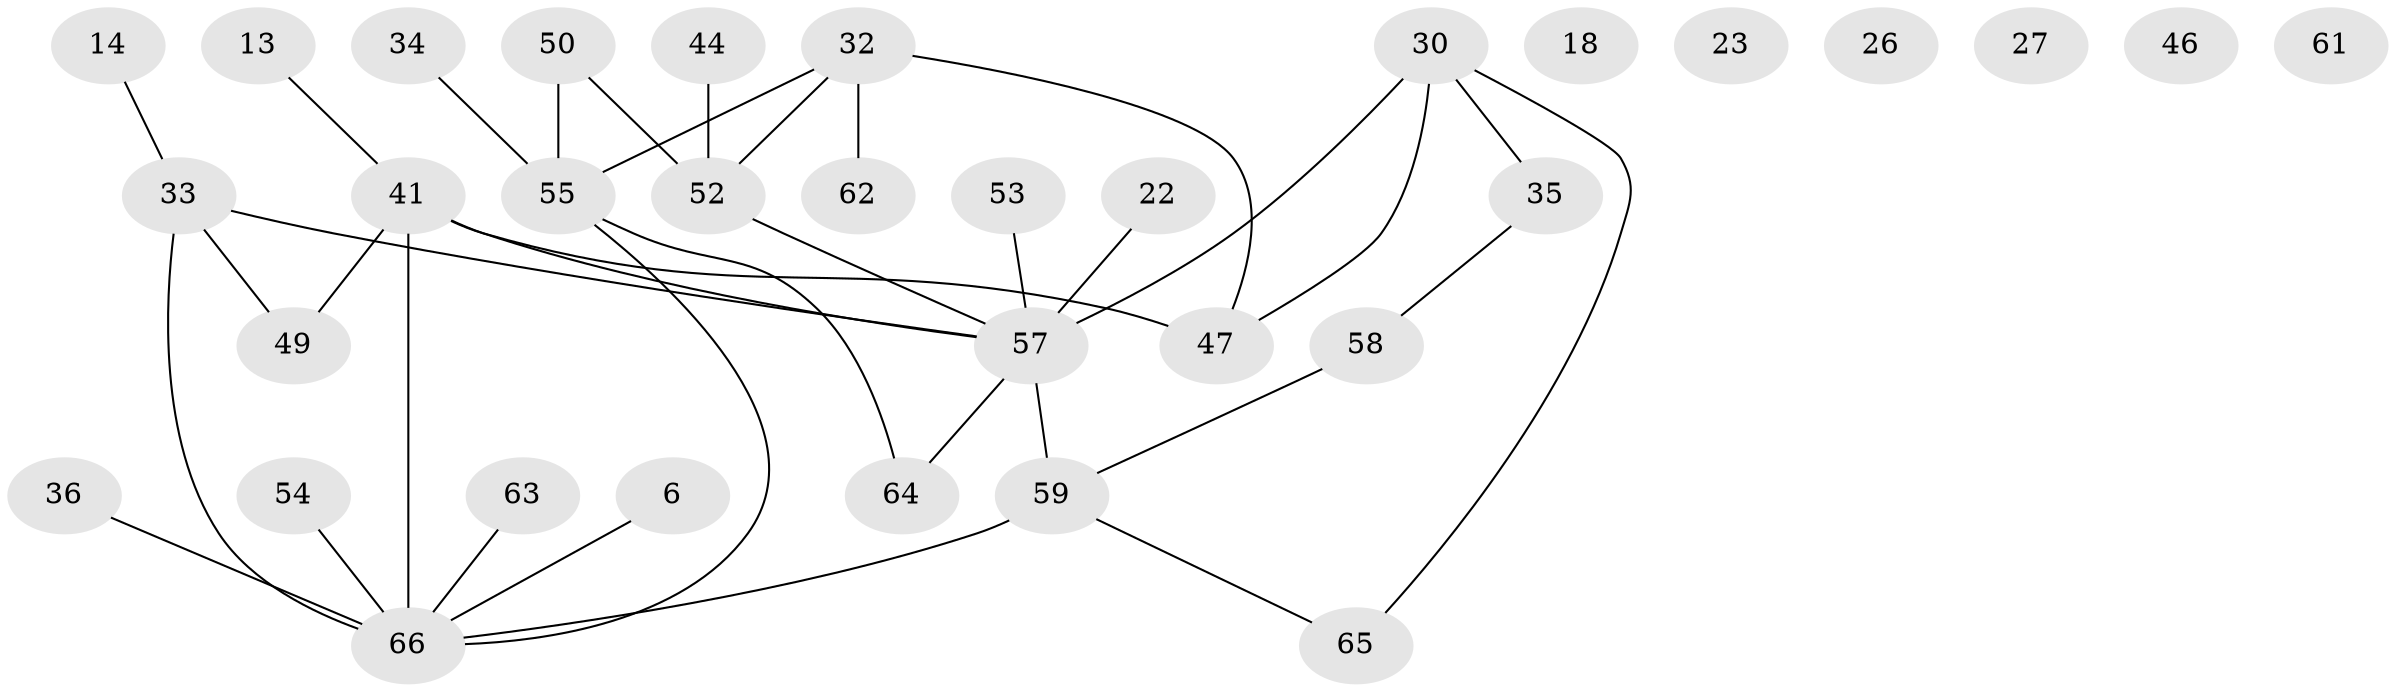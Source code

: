 // original degree distribution, {5: 0.06060606060606061, 6: 0.030303030303030304, 2: 0.2727272727272727, 4: 0.13636363636363635, 1: 0.18181818181818182, 3: 0.19696969696969696, 0: 0.09090909090909091, 8: 0.015151515151515152, 7: 0.015151515151515152}
// Generated by graph-tools (version 1.1) at 2025/40/03/09/25 04:40:34]
// undirected, 33 vertices, 36 edges
graph export_dot {
graph [start="1"]
  node [color=gray90,style=filled];
  6;
  13;
  14;
  18;
  22;
  23;
  26;
  27;
  30;
  32 [super="+25"];
  33;
  34 [super="+24"];
  35;
  36;
  41 [super="+10"];
  44;
  46;
  47 [super="+42"];
  49 [super="+7"];
  50 [super="+45"];
  52 [super="+16"];
  53 [super="+8"];
  54;
  55 [super="+37"];
  57 [super="+9+3+40+39+38+43"];
  58 [super="+51"];
  59 [super="+11+20+29"];
  61;
  62;
  63;
  64 [super="+12"];
  65 [super="+15+60"];
  66 [super="+2+56"];
  6 -- 66;
  13 -- 41;
  14 -- 33;
  22 -- 57 [weight=2];
  30 -- 35;
  30 -- 47 [weight=2];
  30 -- 65;
  30 -- 57;
  32 -- 52 [weight=2];
  32 -- 55 [weight=2];
  32 -- 62;
  32 -- 47;
  33 -- 49 [weight=2];
  33 -- 66 [weight=4];
  33 -- 57;
  34 -- 55;
  35 -- 58;
  36 -- 66;
  41 -- 49;
  41 -- 66 [weight=2];
  41 -- 47;
  41 -- 57 [weight=2];
  44 -- 52;
  50 -- 52;
  50 -- 55;
  52 -- 57;
  53 -- 57;
  54 -- 66;
  55 -- 64 [weight=2];
  55 -- 66;
  57 -- 64;
  57 -- 59 [weight=3];
  58 -- 59 [weight=3];
  59 -- 66 [weight=2];
  59 -- 65;
  63 -- 66;
}
